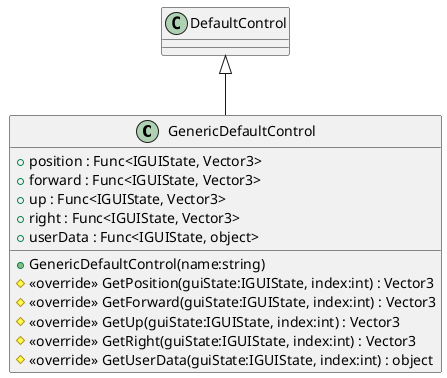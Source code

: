 @startuml
class GenericDefaultControl {
    + position : Func<IGUIState, Vector3>
    + forward : Func<IGUIState, Vector3>
    + up : Func<IGUIState, Vector3>
    + right : Func<IGUIState, Vector3>
    + userData : Func<IGUIState, object>
    + GenericDefaultControl(name:string)
    # <<override>> GetPosition(guiState:IGUIState, index:int) : Vector3
    # <<override>> GetForward(guiState:IGUIState, index:int) : Vector3
    # <<override>> GetUp(guiState:IGUIState, index:int) : Vector3
    # <<override>> GetRight(guiState:IGUIState, index:int) : Vector3
    # <<override>> GetUserData(guiState:IGUIState, index:int) : object
}
DefaultControl <|-- GenericDefaultControl
@enduml
